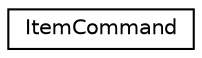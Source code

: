 digraph G
{
  edge [fontname="Helvetica",fontsize="10",labelfontname="Helvetica",labelfontsize="10"];
  node [fontname="Helvetica",fontsize="10",shape=record];
  rankdir="LR";
  Node1 [label="ItemCommand",height=0.2,width=0.4,color="black", fillcolor="white", style="filled",URL="$class_item_command.html"];
}

